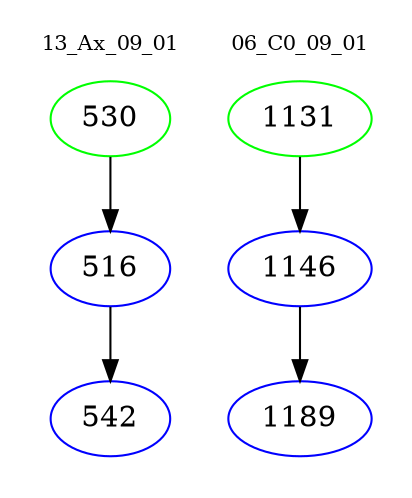 digraph{
subgraph cluster_0 {
color = white
label = "13_Ax_09_01";
fontsize=10;
T0_530 [label="530", color="green"]
T0_530 -> T0_516 [color="black"]
T0_516 [label="516", color="blue"]
T0_516 -> T0_542 [color="black"]
T0_542 [label="542", color="blue"]
}
subgraph cluster_1 {
color = white
label = "06_C0_09_01";
fontsize=10;
T1_1131 [label="1131", color="green"]
T1_1131 -> T1_1146 [color="black"]
T1_1146 [label="1146", color="blue"]
T1_1146 -> T1_1189 [color="black"]
T1_1189 [label="1189", color="blue"]
}
}

